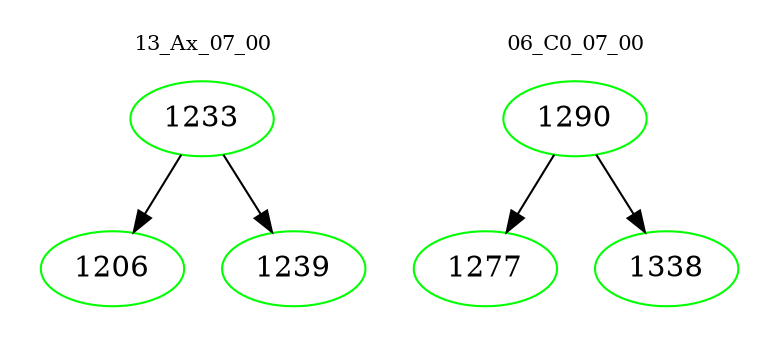 digraph{
subgraph cluster_0 {
color = white
label = "13_Ax_07_00";
fontsize=10;
T0_1233 [label="1233", color="green"]
T0_1233 -> T0_1206 [color="black"]
T0_1206 [label="1206", color="green"]
T0_1233 -> T0_1239 [color="black"]
T0_1239 [label="1239", color="green"]
}
subgraph cluster_1 {
color = white
label = "06_C0_07_00";
fontsize=10;
T1_1290 [label="1290", color="green"]
T1_1290 -> T1_1277 [color="black"]
T1_1277 [label="1277", color="green"]
T1_1290 -> T1_1338 [color="black"]
T1_1338 [label="1338", color="green"]
}
}
